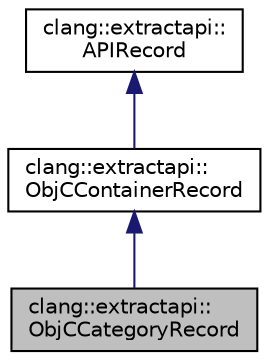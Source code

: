digraph "clang::extractapi::ObjCCategoryRecord"
{
 // LATEX_PDF_SIZE
  bgcolor="transparent";
  edge [fontname="Helvetica",fontsize="10",labelfontname="Helvetica",labelfontsize="10"];
  node [fontname="Helvetica",fontsize="10",shape=record];
  Node1 [label="clang::extractapi::\lObjCCategoryRecord",height=0.2,width=0.4,color="black", fillcolor="grey75", style="filled", fontcolor="black",tooltip="This holds information associated with Objective-C categories."];
  Node2 -> Node1 [dir="back",color="midnightblue",fontsize="10",style="solid",fontname="Helvetica"];
  Node2 [label="clang::extractapi::\lObjCContainerRecord",height=0.2,width=0.4,color="black",URL="$structclang_1_1extractapi_1_1ObjCContainerRecord.html",tooltip="The base representation of an Objective-C container record."];
  Node3 -> Node2 [dir="back",color="midnightblue",fontsize="10",style="solid",fontname="Helvetica"];
  Node3 [label="clang::extractapi::\lAPIRecord",height=0.2,width=0.4,color="black",URL="$structclang_1_1extractapi_1_1APIRecord.html",tooltip="The base representation of an API record. Holds common symbol information."];
}
